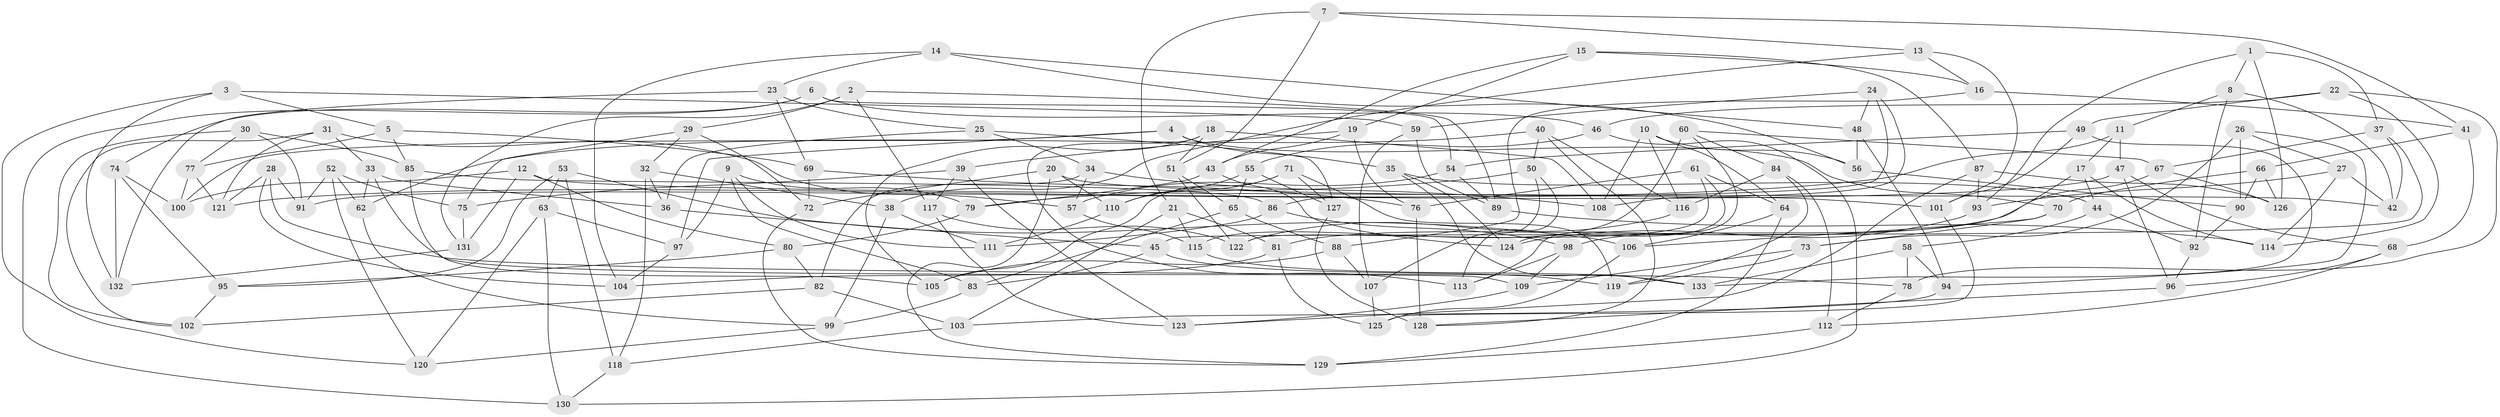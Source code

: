 // coarse degree distribution, {8: 0.1111111111111111, 6: 0.4074074074074074, 5: 0.18518518518518517, 4: 0.07407407407407407, 9: 0.018518518518518517, 7: 0.14814814814814814, 3: 0.018518518518518517, 10: 0.037037037037037035}
// Generated by graph-tools (version 1.1) at 2025/38/03/04/25 23:38:06]
// undirected, 133 vertices, 266 edges
graph export_dot {
  node [color=gray90,style=filled];
  1;
  2;
  3;
  4;
  5;
  6;
  7;
  8;
  9;
  10;
  11;
  12;
  13;
  14;
  15;
  16;
  17;
  18;
  19;
  20;
  21;
  22;
  23;
  24;
  25;
  26;
  27;
  28;
  29;
  30;
  31;
  32;
  33;
  34;
  35;
  36;
  37;
  38;
  39;
  40;
  41;
  42;
  43;
  44;
  45;
  46;
  47;
  48;
  49;
  50;
  51;
  52;
  53;
  54;
  55;
  56;
  57;
  58;
  59;
  60;
  61;
  62;
  63;
  64;
  65;
  66;
  67;
  68;
  69;
  70;
  71;
  72;
  73;
  74;
  75;
  76;
  77;
  78;
  79;
  80;
  81;
  82;
  83;
  84;
  85;
  86;
  87;
  88;
  89;
  90;
  91;
  92;
  93;
  94;
  95;
  96;
  97;
  98;
  99;
  100;
  101;
  102;
  103;
  104;
  105;
  106;
  107;
  108;
  109;
  110;
  111;
  112;
  113;
  114;
  115;
  116;
  117;
  118;
  119;
  120;
  121;
  122;
  123;
  124;
  125;
  126;
  127;
  128;
  129;
  130;
  131;
  132;
  133;
  1 -- 37;
  1 -- 93;
  1 -- 8;
  1 -- 126;
  2 -- 29;
  2 -- 131;
  2 -- 117;
  2 -- 89;
  3 -- 120;
  3 -- 5;
  3 -- 59;
  3 -- 132;
  4 -- 97;
  4 -- 35;
  4 -- 100;
  4 -- 70;
  5 -- 69;
  5 -- 85;
  5 -- 77;
  6 -- 130;
  6 -- 46;
  6 -- 74;
  6 -- 54;
  7 -- 51;
  7 -- 21;
  7 -- 41;
  7 -- 13;
  8 -- 11;
  8 -- 92;
  8 -- 42;
  9 -- 111;
  9 -- 83;
  9 -- 79;
  9 -- 97;
  10 -- 64;
  10 -- 116;
  10 -- 108;
  10 -- 56;
  11 -- 121;
  11 -- 17;
  11 -- 47;
  12 -- 42;
  12 -- 131;
  12 -- 100;
  12 -- 80;
  13 -- 101;
  13 -- 16;
  13 -- 38;
  14 -- 48;
  14 -- 23;
  14 -- 104;
  14 -- 56;
  15 -- 19;
  15 -- 43;
  15 -- 16;
  15 -- 87;
  16 -- 88;
  16 -- 41;
  17 -- 98;
  17 -- 44;
  17 -- 114;
  18 -- 105;
  18 -- 113;
  18 -- 51;
  18 -- 108;
  19 -- 43;
  19 -- 76;
  19 -- 39;
  20 -- 129;
  20 -- 72;
  20 -- 101;
  20 -- 110;
  21 -- 103;
  21 -- 115;
  21 -- 81;
  22 -- 78;
  22 -- 46;
  22 -- 114;
  22 -- 49;
  23 -- 69;
  23 -- 25;
  23 -- 132;
  24 -- 48;
  24 -- 108;
  24 -- 86;
  24 -- 59;
  25 -- 36;
  25 -- 34;
  25 -- 127;
  26 -- 90;
  26 -- 94;
  26 -- 27;
  26 -- 73;
  27 -- 114;
  27 -- 93;
  27 -- 42;
  28 -- 121;
  28 -- 104;
  28 -- 78;
  28 -- 91;
  29 -- 75;
  29 -- 32;
  29 -- 72;
  30 -- 77;
  30 -- 102;
  30 -- 85;
  30 -- 91;
  31 -- 121;
  31 -- 102;
  31 -- 33;
  31 -- 57;
  32 -- 118;
  32 -- 38;
  32 -- 36;
  33 -- 109;
  33 -- 62;
  33 -- 36;
  34 -- 108;
  34 -- 82;
  34 -- 57;
  35 -- 133;
  35 -- 44;
  35 -- 124;
  36 -- 45;
  37 -- 45;
  37 -- 42;
  37 -- 67;
  38 -- 99;
  38 -- 111;
  39 -- 75;
  39 -- 117;
  39 -- 123;
  40 -- 128;
  40 -- 50;
  40 -- 116;
  40 -- 62;
  41 -- 68;
  41 -- 66;
  43 -- 79;
  43 -- 124;
  44 -- 58;
  44 -- 92;
  45 -- 119;
  45 -- 83;
  46 -- 130;
  46 -- 55;
  47 -- 68;
  47 -- 96;
  47 -- 91;
  48 -- 56;
  48 -- 94;
  49 -- 54;
  49 -- 101;
  49 -- 133;
  50 -- 79;
  50 -- 113;
  50 -- 107;
  51 -- 65;
  51 -- 122;
  52 -- 75;
  52 -- 91;
  52 -- 120;
  52 -- 62;
  53 -- 118;
  53 -- 106;
  53 -- 63;
  53 -- 95;
  54 -- 57;
  54 -- 89;
  55 -- 127;
  55 -- 65;
  55 -- 110;
  56 -- 90;
  57 -- 115;
  58 -- 133;
  58 -- 78;
  58 -- 94;
  59 -- 89;
  59 -- 107;
  60 -- 115;
  60 -- 67;
  60 -- 113;
  60 -- 84;
  61 -- 76;
  61 -- 64;
  61 -- 124;
  61 -- 122;
  62 -- 99;
  63 -- 120;
  63 -- 97;
  63 -- 130;
  64 -- 106;
  64 -- 129;
  65 -- 88;
  65 -- 83;
  66 -- 90;
  66 -- 126;
  66 -- 70;
  67 -- 126;
  67 -- 81;
  68 -- 96;
  68 -- 112;
  69 -- 76;
  69 -- 72;
  70 -- 106;
  70 -- 73;
  71 -- 127;
  71 -- 119;
  71 -- 110;
  71 -- 105;
  72 -- 129;
  73 -- 109;
  73 -- 119;
  74 -- 95;
  74 -- 132;
  74 -- 100;
  75 -- 131;
  76 -- 128;
  77 -- 100;
  77 -- 121;
  78 -- 112;
  79 -- 80;
  80 -- 82;
  80 -- 95;
  81 -- 104;
  81 -- 125;
  82 -- 103;
  82 -- 102;
  83 -- 99;
  84 -- 112;
  84 -- 119;
  84 -- 116;
  85 -- 105;
  85 -- 86;
  86 -- 98;
  86 -- 111;
  87 -- 123;
  87 -- 126;
  87 -- 93;
  88 -- 105;
  88 -- 107;
  89 -- 114;
  90 -- 92;
  92 -- 96;
  93 -- 124;
  94 -- 103;
  95 -- 102;
  96 -- 128;
  97 -- 104;
  98 -- 109;
  98 -- 113;
  99 -- 120;
  101 -- 125;
  103 -- 118;
  106 -- 125;
  107 -- 125;
  109 -- 123;
  110 -- 111;
  112 -- 129;
  115 -- 133;
  116 -- 122;
  117 -- 122;
  117 -- 123;
  118 -- 130;
  127 -- 128;
  131 -- 132;
}

